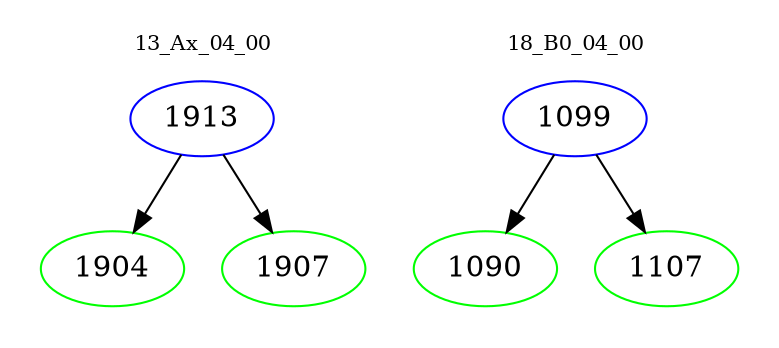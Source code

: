 digraph{
subgraph cluster_0 {
color = white
label = "13_Ax_04_00";
fontsize=10;
T0_1913 [label="1913", color="blue"]
T0_1913 -> T0_1904 [color="black"]
T0_1904 [label="1904", color="green"]
T0_1913 -> T0_1907 [color="black"]
T0_1907 [label="1907", color="green"]
}
subgraph cluster_1 {
color = white
label = "18_B0_04_00";
fontsize=10;
T1_1099 [label="1099", color="blue"]
T1_1099 -> T1_1090 [color="black"]
T1_1090 [label="1090", color="green"]
T1_1099 -> T1_1107 [color="black"]
T1_1107 [label="1107", color="green"]
}
}
